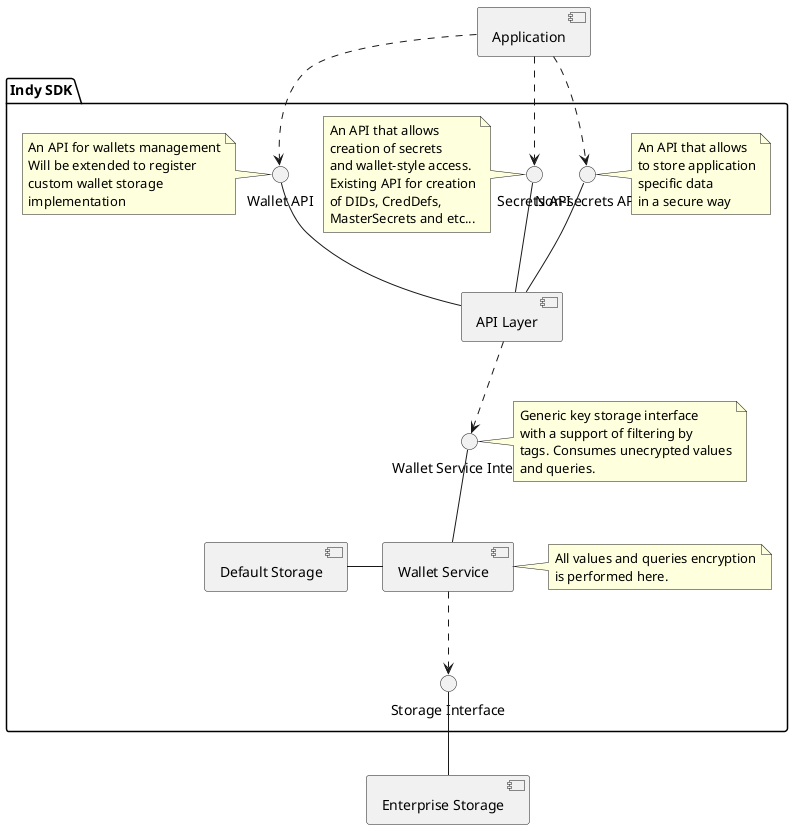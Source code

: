 @startuml wallet-components

[Application] as application

package "Indy SDK" {
    () "Non-secrets API" as i_non_secrets_api
    application ..> i_non_secrets_api

    note right of i_non_secrets_api
    An API that allows
    to store application
    specific data
    in a secure way
    end note

    () "Secrets API" as i_secrets_api
    application  ..> i_secrets_api

    note left of i_secrets_api
    An API that allows
    creation of secrets
    and wallet-style access.
    Existing API for creation
    of DIDs, CredDefs,
    MasterSecrets and etc...
    end note

    () "Wallet API" as i_wallet_api
    application  ..> i_wallet_api

    note left of i_wallet_api
    An API for wallets management
    Will be extended to register
    custom wallet storage
    implementation
    end note
   
    [API Layer] as indy_api
    i_secrets_api -- indy_api
    i_wallet_api -- indy_api
    i_non_secrets_api -- indy_api    

    () "Wallet Service Interface" as i_wallet_service
    indy_api ..> i_wallet_service

    note right of i_wallet_service
    Generic key storage interface
    with a support of filtering by
    tags. Consumes unecrypted values
    and queries.
    end note
    
    [Wallet Service] as wallet_service
    i_wallet_service -- wallet_service

    note right of wallet_service
    All values and queries encryption
    is performed here.
    end note

    () "Storage Interface" as i_storage_api
    wallet_service ..> i_storage_api

    [Default Storage] as default_storage
    default_storage - wallet_service
}

[Enterprise Storage] as enterprise_storage
i_storage_api -- enterprise_storage 

@enduml